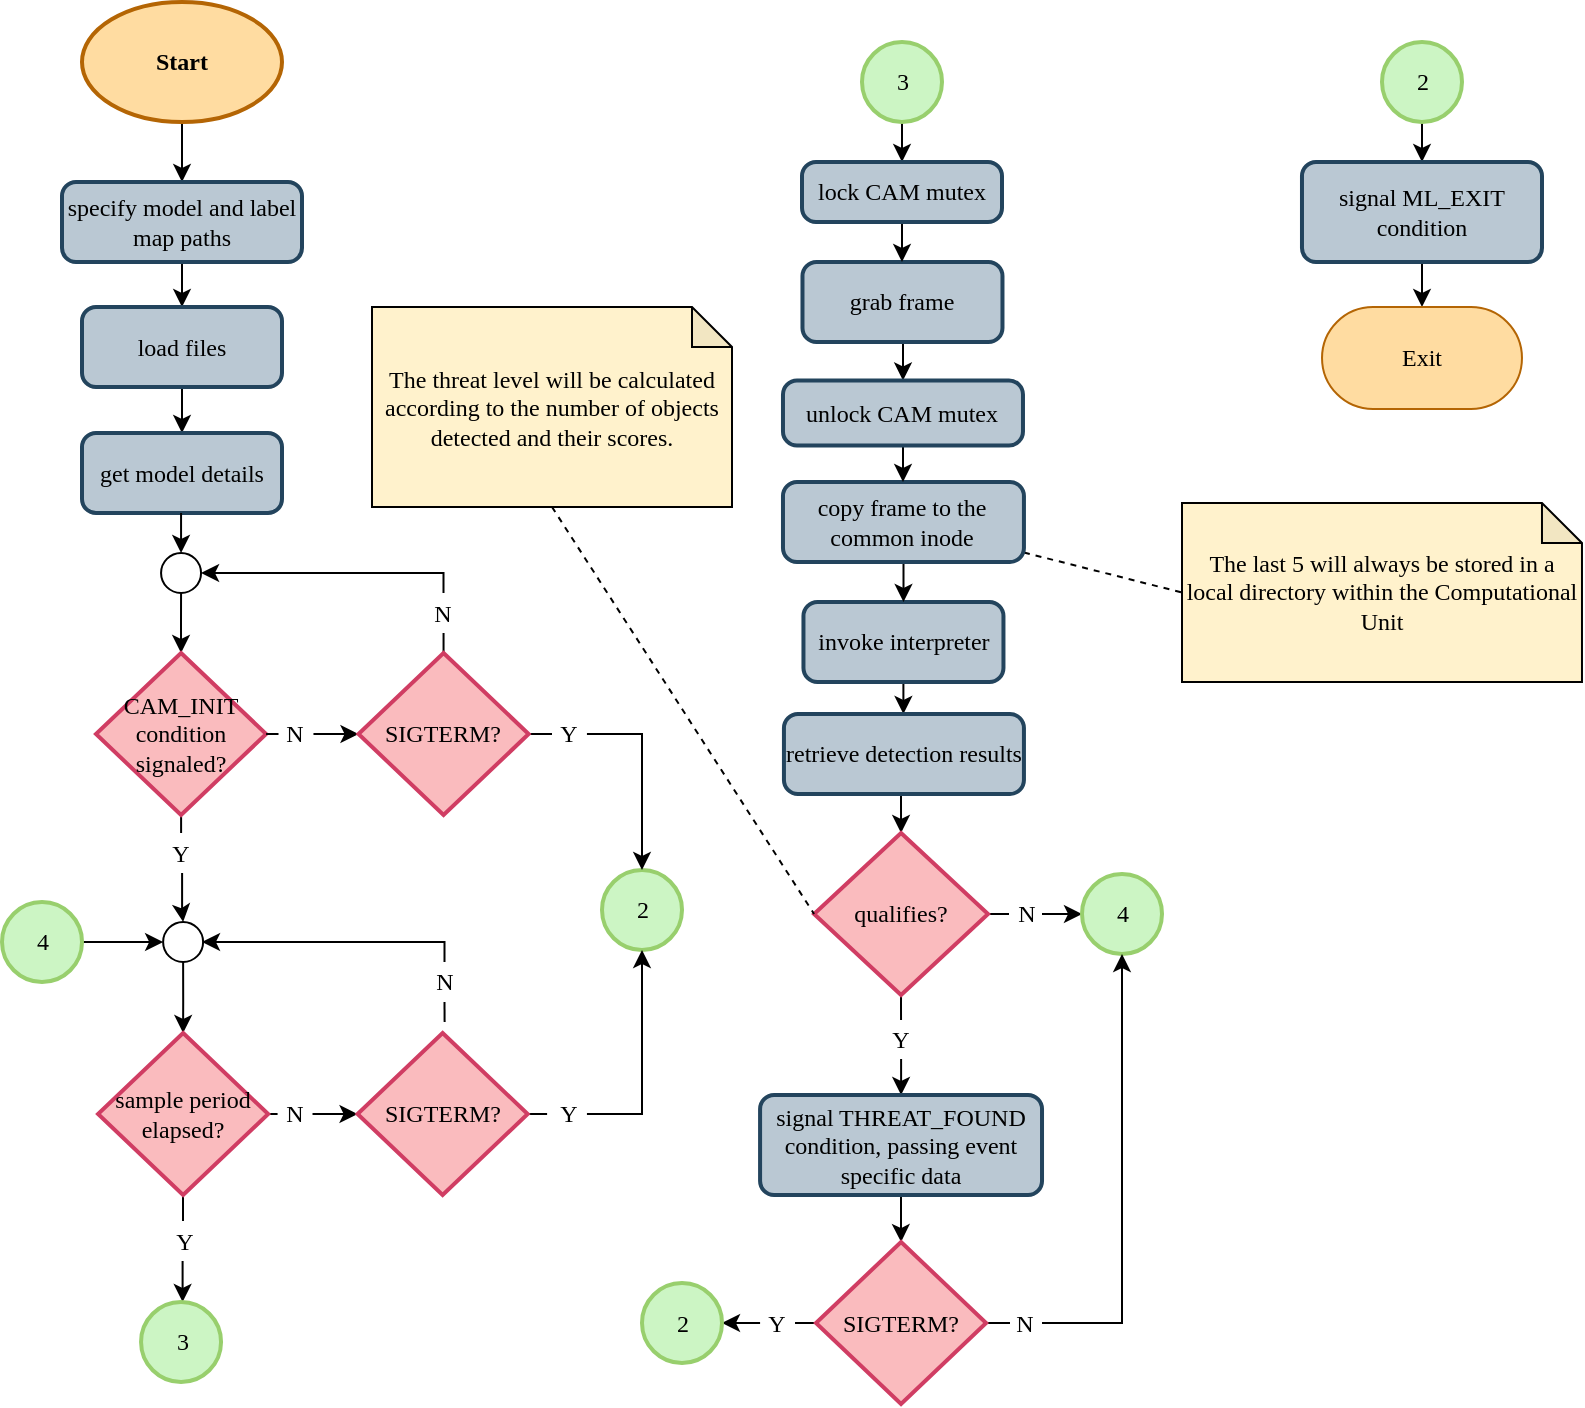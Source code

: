 <mxfile version="13.9.9" type="device"><diagram id="vXdH0S8YqX3_sipvJm4k" name="Page-1"><mxGraphModel dx="741" dy="853" grid="1" gridSize="10" guides="1" tooltips="1" connect="1" arrows="1" fold="1" page="1" pageScale="1" pageWidth="1169" pageHeight="827" math="0" shadow="0"><root><mxCell id="0"/><mxCell id="1" parent="0"/><mxCell id="vJJRkY_E1fFLDRJeFHy0-17" style="edgeStyle=orthogonalEdgeStyle;rounded=0;orthogonalLoop=1;jettySize=auto;html=1;fontFamily=Consolas;" parent="1" source="vJJRkY_E1fFLDRJeFHy0-15" target="FZDzKJWdcv1jhxUuc68p-1" edge="1"><mxGeometry relative="1" as="geometry"><mxPoint x="400" y="110" as="targetPoint"/></mxGeometry></mxCell><mxCell id="vJJRkY_E1fFLDRJeFHy0-15" value="Start" style="strokeWidth=2;html=1;shape=mxgraph.flowchart.start_1;whiteSpace=wrap;fontStyle=1;strokeColor=#b46504;fillColor=#FFDCA1;fontFamily=Consolas;" parent="1" vertex="1"><mxGeometry x="350" y="20" width="100" height="60" as="geometry"/></mxCell><mxCell id="FZDzKJWdcv1jhxUuc68p-9" style="edgeStyle=orthogonalEdgeStyle;rounded=0;orthogonalLoop=1;jettySize=auto;html=1;" parent="1" source="FZDzKJWdcv1jhxUuc68p-1" target="FZDzKJWdcv1jhxUuc68p-3" edge="1"><mxGeometry relative="1" as="geometry"/></mxCell><mxCell id="FZDzKJWdcv1jhxUuc68p-1" value="specify model and label map paths" style="rounded=1;whiteSpace=wrap;html=1;absoluteArcSize=1;arcSize=14;strokeWidth=2;fillColor=#bac8d3;strokeColor=#23445d;fontFamily=Consolas;" parent="1" vertex="1"><mxGeometry x="340" y="110" width="120" height="40" as="geometry"/></mxCell><mxCell id="FZDzKJWdcv1jhxUuc68p-10" style="edgeStyle=orthogonalEdgeStyle;rounded=0;orthogonalLoop=1;jettySize=auto;html=1;" parent="1" source="FZDzKJWdcv1jhxUuc68p-3" target="FZDzKJWdcv1jhxUuc68p-4" edge="1"><mxGeometry relative="1" as="geometry"/></mxCell><mxCell id="FZDzKJWdcv1jhxUuc68p-3" value="load files" style="rounded=1;whiteSpace=wrap;html=1;absoluteArcSize=1;arcSize=14;strokeWidth=2;fillColor=#bac8d3;strokeColor=#23445d;fontFamily=Consolas;" parent="1" vertex="1"><mxGeometry x="350" y="172.5" width="100" height="40" as="geometry"/></mxCell><mxCell id="FZDzKJWdcv1jhxUuc68p-4" value="get model details" style="rounded=1;whiteSpace=wrap;html=1;absoluteArcSize=1;arcSize=14;strokeWidth=2;fillColor=#bac8d3;strokeColor=#23445d;fontFamily=Consolas;" parent="1" vertex="1"><mxGeometry x="350" y="235.5" width="100" height="40" as="geometry"/></mxCell><mxCell id="z5qR5-7oXWPcl_UgUKL2-1" style="edgeStyle=orthogonalEdgeStyle;rounded=0;orthogonalLoop=1;jettySize=auto;html=1;startArrow=none;startFill=0;endArrow=classic;endFill=1;entryX=0.5;entryY=0;entryDx=0;entryDy=0;entryPerimeter=0;" parent="1" source="z5qR5-7oXWPcl_UgUKL2-5" target="z5qR5-7oXWPcl_UgUKL2-4" edge="1"><mxGeometry relative="1" as="geometry"><Array as="points"><mxPoint x="399.25" y="330.5"/><mxPoint x="399.25" y="330.5"/></Array></mxGeometry></mxCell><mxCell id="z5qR5-7oXWPcl_UgUKL2-2" style="edgeStyle=orthogonalEdgeStyle;rounded=0;orthogonalLoop=1;jettySize=auto;html=1;entryX=0;entryY=0.5;entryDx=0;entryDy=0;startArrow=none;startFill=0;endArrow=classic;endFill=1;entryPerimeter=0;" parent="1" source="z5qR5-7oXWPcl_UgUKL2-7" target="z5qR5-7oXWPcl_UgUKL2-13" edge="1"><mxGeometry relative="1" as="geometry"><Array as="points"><mxPoint x="472.25" y="385.5"/><mxPoint x="497.25" y="386.5"/></Array></mxGeometry></mxCell><mxCell id="z5qR5-7oXWPcl_UgUKL2-3" style="edgeStyle=orthogonalEdgeStyle;rounded=0;orthogonalLoop=1;jettySize=auto;html=1;entryX=0.5;entryY=0;entryDx=0;entryDy=0;startArrow=none;startFill=0;endArrow=none;endFill=0;" parent="1" source="z5qR5-7oXWPcl_UgUKL2-4" target="z5qR5-7oXWPcl_UgUKL2-10" edge="1"><mxGeometry relative="1" as="geometry"><Array as="points"><mxPoint x="399.25" y="435.5"/><mxPoint x="399.25" y="435.5"/></Array></mxGeometry></mxCell><mxCell id="z5qR5-7oXWPcl_UgUKL2-4" value="CAM_INIT condition signaled?" style="strokeWidth=2;html=1;shape=mxgraph.flowchart.decision;whiteSpace=wrap;fillColor=#FABBBE;strokeColor=#D03D63;fontFamily=Consolas;" parent="1" vertex="1"><mxGeometry x="357" y="345.5" width="85.05" height="81" as="geometry"/></mxCell><mxCell id="z5qR5-7oXWPcl_UgUKL2-5" value="" style="ellipse;whiteSpace=wrap;html=1;aspect=fixed;fontFamily=Consolas;" parent="1" vertex="1"><mxGeometry x="389.53" y="295.5" width="20" height="20" as="geometry"/></mxCell><mxCell id="z5qR5-7oXWPcl_UgUKL2-6" style="edgeStyle=orthogonalEdgeStyle;rounded=0;orthogonalLoop=1;jettySize=auto;html=1;startArrow=none;startFill=0;endArrow=classic;endFill=1;entryX=0.5;entryY=0;entryDx=0;entryDy=0;" parent="1" target="z5qR5-7oXWPcl_UgUKL2-5" edge="1"><mxGeometry relative="1" as="geometry"><mxPoint x="399.53" y="275.5" as="sourcePoint"/><mxPoint x="399.25" y="265.5" as="targetPoint"/><Array as="points"><mxPoint x="399.25" y="275.5"/></Array></mxGeometry></mxCell><mxCell id="z5qR5-7oXWPcl_UgUKL2-7" value="N" style="text;html=1;strokeColor=none;fillColor=none;align=center;verticalAlign=middle;whiteSpace=wrap;rounded=0;fontFamily=Consolas;" parent="1" vertex="1"><mxGeometry x="448.26" y="376" width="17.47" height="20" as="geometry"/></mxCell><mxCell id="z5qR5-7oXWPcl_UgUKL2-8" style="edgeStyle=orthogonalEdgeStyle;rounded=0;orthogonalLoop=1;jettySize=auto;html=1;entryX=0;entryY=0.5;entryDx=0;entryDy=0;startArrow=none;startFill=0;endArrow=none;endFill=0;" parent="1" source="z5qR5-7oXWPcl_UgUKL2-4" target="z5qR5-7oXWPcl_UgUKL2-7" edge="1"><mxGeometry relative="1" as="geometry"><mxPoint x="442.05" y="386.024" as="sourcePoint"/><mxPoint x="409.53" y="315.5" as="targetPoint"/><Array as="points"><mxPoint x="448.25" y="386.5"/><mxPoint x="448.25" y="386.5"/></Array></mxGeometry></mxCell><mxCell id="z5qR5-7oXWPcl_UgUKL2-22" style="edgeStyle=orthogonalEdgeStyle;rounded=0;orthogonalLoop=1;jettySize=auto;html=1;entryX=0.5;entryY=0;entryDx=0;entryDy=0;" parent="1" source="z5qR5-7oXWPcl_UgUKL2-10" target="z5qR5-7oXWPcl_UgUKL2-21" edge="1"><mxGeometry relative="1" as="geometry"><mxPoint x="399.8" y="491" as="sourcePoint"/><Array as="points"/></mxGeometry></mxCell><mxCell id="z5qR5-7oXWPcl_UgUKL2-10" value="Y" style="text;html=1;strokeColor=none;fillColor=none;align=center;verticalAlign=middle;whiteSpace=wrap;rounded=0;fontFamily=Consolas;" parent="1" vertex="1"><mxGeometry x="391.26" y="435.5" width="17.47" height="20" as="geometry"/></mxCell><mxCell id="z5qR5-7oXWPcl_UgUKL2-11" style="edgeStyle=orthogonalEdgeStyle;rounded=0;orthogonalLoop=1;jettySize=auto;html=1;entryX=0.5;entryY=1;entryDx=0;entryDy=0;startArrow=none;startFill=0;endArrow=none;endFill=0;" parent="1" source="z5qR5-7oXWPcl_UgUKL2-13" edge="1"><mxGeometry relative="1" as="geometry"><mxPoint x="530.775" y="335.5" as="targetPoint"/><Array as="points"><mxPoint x="531.25" y="345.5"/><mxPoint x="531.25" y="345.5"/></Array></mxGeometry></mxCell><mxCell id="z5qR5-7oXWPcl_UgUKL2-12" style="edgeStyle=orthogonalEdgeStyle;rounded=0;orthogonalLoop=1;jettySize=auto;html=1;entryX=0;entryY=0.5;entryDx=0;entryDy=0;startArrow=none;startFill=0;endArrow=none;endFill=0;exitX=1;exitY=0.5;exitDx=0;exitDy=0;exitPerimeter=0;" parent="1" source="z5qR5-7oXWPcl_UgUKL2-13" target="z5qR5-7oXWPcl_UgUKL2-18" edge="1"><mxGeometry relative="1" as="geometry"><Array as="points"><mxPoint x="580" y="386"/><mxPoint x="580" y="386"/></Array><mxPoint x="580.43" y="435" as="sourcePoint"/></mxGeometry></mxCell><mxCell id="z5qR5-7oXWPcl_UgUKL2-13" value="SIGTERM?" style="strokeWidth=2;html=1;shape=mxgraph.flowchart.decision;whiteSpace=wrap;fillColor=#FABBBE;strokeColor=#D03D63;fontFamily=Consolas;" parent="1" vertex="1"><mxGeometry x="488.25" y="345.5" width="85.05" height="81" as="geometry"/></mxCell><mxCell id="z5qR5-7oXWPcl_UgUKL2-14" style="edgeStyle=orthogonalEdgeStyle;rounded=0;orthogonalLoop=1;jettySize=auto;html=1;entryX=1;entryY=0.5;entryDx=0;entryDy=0;startArrow=none;startFill=0;endArrow=classic;endFill=1;" parent="1" source="z5qR5-7oXWPcl_UgUKL2-15" target="z5qR5-7oXWPcl_UgUKL2-5" edge="1"><mxGeometry relative="1" as="geometry"><Array as="points"><mxPoint x="498.25" y="305.5"/><mxPoint x="498.25" y="305.5"/></Array></mxGeometry></mxCell><mxCell id="z5qR5-7oXWPcl_UgUKL2-15" value="N" style="text;html=1;strokeColor=none;fillColor=none;align=center;verticalAlign=middle;whiteSpace=wrap;rounded=0;fontFamily=Consolas;" parent="1" vertex="1"><mxGeometry x="522.04" y="315.5" width="17.47" height="20" as="geometry"/></mxCell><mxCell id="z5qR5-7oXWPcl_UgUKL2-16" value="2" style="verticalLabelPosition=middle;verticalAlign=middle;html=1;shape=mxgraph.flowchart.on-page_reference;strokeWidth=2;align=center;labelPosition=center;fillColor=#CCF5C4;strokeColor=#98CF6D;fontFamily=Consolas;" parent="1" vertex="1"><mxGeometry x="610" y="454" width="40" height="40" as="geometry"/></mxCell><mxCell id="z5qR5-7oXWPcl_UgUKL2-17" style="edgeStyle=orthogonalEdgeStyle;rounded=0;orthogonalLoop=1;jettySize=auto;html=1;entryX=0.5;entryY=0;entryDx=0;entryDy=0;entryPerimeter=0;startArrow=none;startFill=0;endArrow=classic;endFill=1;" parent="1" source="z5qR5-7oXWPcl_UgUKL2-18" target="z5qR5-7oXWPcl_UgUKL2-16" edge="1"><mxGeometry relative="1" as="geometry"><Array as="points"><mxPoint x="630" y="386"/></Array></mxGeometry></mxCell><mxCell id="z5qR5-7oXWPcl_UgUKL2-18" value="Y" style="text;html=1;strokeColor=none;fillColor=none;align=center;verticalAlign=middle;whiteSpace=wrap;rounded=0;fontFamily=Consolas;" parent="1" vertex="1"><mxGeometry x="585" y="376" width="17.47" height="20" as="geometry"/></mxCell><mxCell id="z5qR5-7oXWPcl_UgUKL2-23" style="edgeStyle=orthogonalEdgeStyle;rounded=0;orthogonalLoop=1;jettySize=auto;html=1;" parent="1" source="z5qR5-7oXWPcl_UgUKL2-21" target="z5qR5-7oXWPcl_UgUKL2-59" edge="1"><mxGeometry relative="1" as="geometry"><mxPoint x="399.765" y="510.0" as="targetPoint"/></mxGeometry></mxCell><mxCell id="z5qR5-7oXWPcl_UgUKL2-21" value="" style="ellipse;whiteSpace=wrap;html=1;aspect=fixed;fontFamily=Consolas;" parent="1" vertex="1"><mxGeometry x="390.56" y="480" width="20" height="20" as="geometry"/></mxCell><mxCell id="z5qR5-7oXWPcl_UgUKL2-25" style="edgeStyle=orthogonalEdgeStyle;rounded=0;orthogonalLoop=1;jettySize=auto;html=1;entryX=0;entryY=0.5;entryDx=0;entryDy=0;" parent="1" source="z5qR5-7oXWPcl_UgUKL2-24" target="z5qR5-7oXWPcl_UgUKL2-21" edge="1"><mxGeometry relative="1" as="geometry"/></mxCell><mxCell id="z5qR5-7oXWPcl_UgUKL2-24" value="4" style="verticalLabelPosition=middle;verticalAlign=middle;html=1;shape=mxgraph.flowchart.on-page_reference;strokeWidth=2;align=center;labelPosition=center;fillColor=#CCF5C4;strokeColor=#98CF6D;fontFamily=Consolas;" parent="1" vertex="1"><mxGeometry x="310.0" y="470" width="40" height="40" as="geometry"/></mxCell><mxCell id="z5qR5-7oXWPcl_UgUKL2-37" style="edgeStyle=orthogonalEdgeStyle;rounded=0;orthogonalLoop=1;jettySize=auto;html=1;endArrow=classic;endFill=1;entryX=0.5;entryY=0;entryDx=0;entryDy=0;exitX=0.5;exitY=1;exitDx=0;exitDy=0;exitPerimeter=0;" parent="1" source="z5qR5-7oXWPcl_UgUKL2-35" target="l7ri1vHig12fp2ApWMcV-38" edge="1"><mxGeometry relative="1" as="geometry"><mxPoint x="770" y="90" as="sourcePoint"/><mxPoint x="760.24" y="109" as="targetPoint"/><Array as="points"><mxPoint x="760" y="90"/><mxPoint x="760" y="90"/></Array></mxGeometry></mxCell><mxCell id="z5qR5-7oXWPcl_UgUKL2-35" value="3" style="verticalLabelPosition=middle;verticalAlign=middle;html=1;shape=mxgraph.flowchart.on-page_reference;strokeWidth=2;align=center;labelPosition=center;fillColor=#CCF5C4;strokeColor=#98CF6D;fontFamily=Consolas;" parent="1" vertex="1"><mxGeometry x="740" y="40" width="40" height="40" as="geometry"/></mxCell><mxCell id="l7ri1vHig12fp2ApWMcV-41" style="edgeStyle=orthogonalEdgeStyle;rounded=0;orthogonalLoop=1;jettySize=auto;html=1;entryX=0.5;entryY=0;entryDx=0;entryDy=0;endArrow=classic;endFill=1;" parent="1" source="z5qR5-7oXWPcl_UgUKL2-48" target="l7ri1vHig12fp2ApWMcV-40" edge="1"><mxGeometry relative="1" as="geometry"><Array as="points"><mxPoint x="760" y="200"/></Array></mxGeometry></mxCell><mxCell id="z5qR5-7oXWPcl_UgUKL2-48" value="grab frame" style="rounded=1;whiteSpace=wrap;html=1;absoluteArcSize=1;arcSize=14;strokeWidth=2;fillColor=#bac8d3;strokeColor=#23445d;fontFamily=Consolas;" parent="1" vertex="1"><mxGeometry x="710.24" y="150" width="100" height="40" as="geometry"/></mxCell><mxCell id="z5qR5-7oXWPcl_UgUKL2-49" style="edgeStyle=orthogonalEdgeStyle;rounded=0;orthogonalLoop=1;jettySize=auto;html=1;" parent="1" source="z5qR5-7oXWPcl_UgUKL2-50" target="z5qR5-7oXWPcl_UgUKL2-52" edge="1"><mxGeometry relative="1" as="geometry"><Array as="points"><mxPoint x="761" y="370"/><mxPoint x="761" y="370"/></Array></mxGeometry></mxCell><mxCell id="z5qR5-7oXWPcl_UgUKL2-50" value="invoke interpreter" style="rounded=1;whiteSpace=wrap;html=1;absoluteArcSize=1;arcSize=14;strokeWidth=2;fillColor=#bac8d3;strokeColor=#23445d;fontFamily=Consolas;" parent="1" vertex="1"><mxGeometry x="710.73" y="320" width="100" height="40" as="geometry"/></mxCell><mxCell id="z5qR5-7oXWPcl_UgUKL2-51" style="edgeStyle=orthogonalEdgeStyle;rounded=0;orthogonalLoop=1;jettySize=auto;html=1;entryX=0.5;entryY=0;entryDx=0;entryDy=0;entryPerimeter=0;" parent="1" edge="1"><mxGeometry relative="1" as="geometry"><mxPoint x="759.525" y="403" as="targetPoint"/><Array as="points"><mxPoint x="760" y="397.5"/><mxPoint x="759" y="397.5"/></Array><mxPoint x="760.029" y="383.5" as="sourcePoint"/></mxGeometry></mxCell><mxCell id="5Owr2-AN-cpRNcY6qbxK-3" style="edgeStyle=orthogonalEdgeStyle;rounded=0;orthogonalLoop=1;jettySize=auto;html=1;exitX=0.5;exitY=1;exitDx=0;exitDy=0;entryX=0.5;entryY=0;entryDx=0;entryDy=0;entryPerimeter=0;endArrow=classic;endFill=1;" parent="1" source="z5qR5-7oXWPcl_UgUKL2-52" target="z5qR5-7oXWPcl_UgUKL2-89" edge="1"><mxGeometry relative="1" as="geometry"/></mxCell><mxCell id="z5qR5-7oXWPcl_UgUKL2-52" value="retrieve detection results" style="rounded=1;whiteSpace=wrap;html=1;absoluteArcSize=1;arcSize=14;strokeWidth=2;fillColor=#bac8d3;strokeColor=#23445d;fontFamily=Consolas;" parent="1" vertex="1"><mxGeometry x="700.97" y="376" width="120" height="40" as="geometry"/></mxCell><mxCell id="z5qR5-7oXWPcl_UgUKL2-54" style="edgeStyle=orthogonalEdgeStyle;rounded=0;orthogonalLoop=1;jettySize=auto;html=1;endArrow=classic;endFill=1;" parent="1" source="z5qR5-7oXWPcl_UgUKL2-55" target="z5qR5-7oXWPcl_UgUKL2-50" edge="1"><mxGeometry relative="1" as="geometry"/></mxCell><mxCell id="6nP5QlqzZdxAstr1jpIc-2" style="rounded=0;orthogonalLoop=1;jettySize=auto;html=1;entryX=0;entryY=0.5;entryDx=0;entryDy=0;entryPerimeter=0;dashed=1;endArrow=none;endFill=0;" edge="1" parent="1" source="z5qR5-7oXWPcl_UgUKL2-55" target="6nP5QlqzZdxAstr1jpIc-1"><mxGeometry relative="1" as="geometry"/></mxCell><mxCell id="z5qR5-7oXWPcl_UgUKL2-55" value="copy frame to the common inode" style="rounded=1;whiteSpace=wrap;html=1;absoluteArcSize=1;arcSize=14;strokeWidth=2;fillColor=#bac8d3;strokeColor=#23445d;fontFamily=Consolas;" parent="1" vertex="1"><mxGeometry x="700.49" y="260" width="120.48" height="40" as="geometry"/></mxCell><mxCell id="z5qR5-7oXWPcl_UgUKL2-57" style="edgeStyle=orthogonalEdgeStyle;rounded=0;orthogonalLoop=1;jettySize=auto;html=1;entryX=0;entryY=0.5;entryDx=0;entryDy=0;startArrow=none;startFill=0;endArrow=classic;endFill=1;entryPerimeter=0;exitX=1;exitY=0.5;exitDx=0;exitDy=0;" parent="1" source="z5qR5-7oXWPcl_UgUKL2-61" target="z5qR5-7oXWPcl_UgUKL2-67" edge="1"><mxGeometry relative="1" as="geometry"><Array as="points"/></mxGeometry></mxCell><mxCell id="z5qR5-7oXWPcl_UgUKL2-58" style="edgeStyle=orthogonalEdgeStyle;rounded=0;orthogonalLoop=1;jettySize=auto;html=1;entryX=0.5;entryY=0;entryDx=0;entryDy=0;startArrow=none;startFill=0;endArrow=none;endFill=0;" parent="1" edge="1"><mxGeometry relative="1" as="geometry"><Array as="points"><mxPoint x="400.73" y="629.5"/></Array><mxPoint x="400.486" y="616.5" as="sourcePoint"/><mxPoint x="400.495" y="629.5" as="targetPoint"/></mxGeometry></mxCell><mxCell id="z5qR5-7oXWPcl_UgUKL2-80" style="edgeStyle=orthogonalEdgeStyle;rounded=0;orthogonalLoop=1;jettySize=auto;html=1;entryX=0;entryY=0.5;entryDx=0;entryDy=0;endArrow=none;endFill=0;" parent="1" source="z5qR5-7oXWPcl_UgUKL2-59" target="z5qR5-7oXWPcl_UgUKL2-61" edge="1"><mxGeometry relative="1" as="geometry"><Array as="points"><mxPoint x="442.53" y="576.5"/><mxPoint x="442.53" y="576.5"/></Array></mxGeometry></mxCell><mxCell id="z5qR5-7oXWPcl_UgUKL2-59" value="sample period elapsed?" style="strokeWidth=2;html=1;shape=mxgraph.flowchart.decision;whiteSpace=wrap;fillColor=#FABBBE;strokeColor=#D03D63;fontFamily=Consolas;" parent="1" vertex="1"><mxGeometry x="358.03" y="535.5" width="85.05" height="81" as="geometry"/></mxCell><mxCell id="z5qR5-7oXWPcl_UgUKL2-61" value="N" style="text;html=1;strokeColor=none;fillColor=none;align=center;verticalAlign=middle;whiteSpace=wrap;rounded=0;fontFamily=Consolas;" parent="1" vertex="1"><mxGeometry x="447.79" y="566" width="17.47" height="20" as="geometry"/></mxCell><mxCell id="z5qR5-7oXWPcl_UgUKL2-63" style="edgeStyle=orthogonalEdgeStyle;rounded=0;orthogonalLoop=1;jettySize=auto;html=1;" parent="1" target="z5qR5-7oXWPcl_UgUKL2-92" edge="1"><mxGeometry relative="1" as="geometry"><mxPoint x="400.302" y="649.5" as="sourcePoint"/><mxPoint x="400.26" y="664" as="targetPoint"/><Array as="points"><mxPoint x="400" y="664"/><mxPoint x="400" y="664"/></Array></mxGeometry></mxCell><mxCell id="z5qR5-7oXWPcl_UgUKL2-64" value="Y" style="text;html=1;strokeColor=none;fillColor=none;align=center;verticalAlign=middle;whiteSpace=wrap;rounded=0;fontFamily=Consolas;" parent="1" vertex="1"><mxGeometry x="392.76" y="629.5" width="17.47" height="20" as="geometry"/></mxCell><mxCell id="z5qR5-7oXWPcl_UgUKL2-75" style="edgeStyle=orthogonalEdgeStyle;rounded=0;orthogonalLoop=1;jettySize=auto;html=1;endArrow=classic;endFill=1;exitX=1;exitY=0.5;exitDx=0;exitDy=0;" parent="1" source="z5qR5-7oXWPcl_UgUKL2-76" target="z5qR5-7oXWPcl_UgUKL2-16" edge="1"><mxGeometry relative="1" as="geometry"><Array as="points"><mxPoint x="630" y="576"/></Array></mxGeometry></mxCell><mxCell id="z5qR5-7oXWPcl_UgUKL2-77" style="edgeStyle=orthogonalEdgeStyle;rounded=0;orthogonalLoop=1;jettySize=auto;html=1;endArrow=none;endFill=0;exitX=1;exitY=0.5;exitDx=0;exitDy=0;exitPerimeter=0;" parent="1" source="z5qR5-7oXWPcl_UgUKL2-67" edge="1"><mxGeometry relative="1" as="geometry"><mxPoint x="582.53" y="575.985" as="targetPoint"/><Array as="points"><mxPoint x="582.53" y="576.5"/><mxPoint x="582.53" y="576.5"/></Array></mxGeometry></mxCell><mxCell id="z5qR5-7oXWPcl_UgUKL2-67" value="SIGTERM?" style="strokeWidth=2;html=1;shape=mxgraph.flowchart.decision;whiteSpace=wrap;fillColor=#FABBBE;strokeColor=#D03D63;fontFamily=Consolas;" parent="1" vertex="1"><mxGeometry x="487.78" y="535.5" width="85.05" height="81" as="geometry"/></mxCell><mxCell id="z5qR5-7oXWPcl_UgUKL2-76" value="Y" style="text;html=1;strokeColor=none;fillColor=none;align=center;verticalAlign=middle;whiteSpace=wrap;rounded=0;fontFamily=Consolas;" parent="1" vertex="1"><mxGeometry x="585" y="566" width="17.47" height="20" as="geometry"/></mxCell><mxCell id="z5qR5-7oXWPcl_UgUKL2-82" style="edgeStyle=orthogonalEdgeStyle;rounded=0;orthogonalLoop=1;jettySize=auto;html=1;entryX=0.5;entryY=1;entryDx=0;entryDy=0;startArrow=none;startFill=0;endArrow=none;endFill=0;" parent="1" edge="1"><mxGeometry relative="1" as="geometry"><mxPoint x="531.245" y="520" as="targetPoint"/><Array as="points"><mxPoint x="531.72" y="530"/><mxPoint x="531.72" y="530"/></Array><mxPoint x="531.303" y="530" as="sourcePoint"/></mxGeometry></mxCell><mxCell id="z5qR5-7oXWPcl_UgUKL2-83" style="edgeStyle=orthogonalEdgeStyle;rounded=0;orthogonalLoop=1;jettySize=auto;html=1;entryX=1;entryY=0.5;entryDx=0;entryDy=0;startArrow=none;startFill=0;endArrow=classic;endFill=1;" parent="1" source="z5qR5-7oXWPcl_UgUKL2-84" edge="1"><mxGeometry relative="1" as="geometry"><Array as="points"><mxPoint x="531" y="490"/></Array><mxPoint x="410.0" y="490" as="targetPoint"/></mxGeometry></mxCell><mxCell id="z5qR5-7oXWPcl_UgUKL2-84" value="N" style="text;html=1;strokeColor=none;fillColor=none;align=center;verticalAlign=middle;whiteSpace=wrap;rounded=0;fontFamily=Consolas;" parent="1" vertex="1"><mxGeometry x="522.51" y="500" width="17.47" height="20" as="geometry"/></mxCell><mxCell id="z5qR5-7oXWPcl_UgUKL2-85" style="edgeStyle=orthogonalEdgeStyle;rounded=0;orthogonalLoop=1;jettySize=auto;html=1;entryX=0.5;entryY=0;entryDx=0;entryDy=0;endArrow=none;endFill=0;exitX=0.5;exitY=1;exitDx=0;exitDy=0;exitPerimeter=0;" parent="1" edge="1"><mxGeometry relative="1" as="geometry"><mxPoint x="759.525" y="517" as="sourcePoint"/><mxPoint x="759.525" y="529" as="targetPoint"/><Array as="points"><mxPoint x="760" y="520.5"/><mxPoint x="760" y="520.5"/></Array></mxGeometry></mxCell><mxCell id="z5qR5-7oXWPcl_UgUKL2-94" style="edgeStyle=orthogonalEdgeStyle;rounded=0;orthogonalLoop=1;jettySize=auto;html=1;endArrow=classic;endFill=1;" parent="1" source="z5qR5-7oXWPcl_UgUKL2-86" target="z5qR5-7oXWPcl_UgUKL2-93" edge="1"><mxGeometry relative="1" as="geometry"><Array as="points"><mxPoint x="760" y="557"/><mxPoint x="760" y="557"/></Array></mxGeometry></mxCell><mxCell id="z5qR5-7oXWPcl_UgUKL2-86" value="Y" style="text;html=1;strokeColor=none;fillColor=none;align=center;verticalAlign=middle;whiteSpace=wrap;rounded=0;fontFamily=Consolas;" parent="1" vertex="1"><mxGeometry x="750.79" y="528.5" width="17.47" height="20" as="geometry"/></mxCell><mxCell id="z5qR5-7oXWPcl_UgUKL2-87" style="edgeStyle=orthogonalEdgeStyle;rounded=0;orthogonalLoop=1;jettySize=auto;html=1;endArrow=classic;endFill=1;exitX=1;exitY=0.5;exitDx=0;exitDy=0;" parent="1" source="z5qR5-7oXWPcl_UgUKL2-91" target="z5qR5-7oXWPcl_UgUKL2-90" edge="1"><mxGeometry relative="1" as="geometry"/></mxCell><mxCell id="z5qR5-7oXWPcl_UgUKL2-88" style="edgeStyle=orthogonalEdgeStyle;rounded=0;orthogonalLoop=1;jettySize=auto;html=1;entryX=0;entryY=0.5;entryDx=0;entryDy=0;endArrow=none;endFill=0;exitX=1;exitY=0.5;exitDx=0;exitDy=0;exitPerimeter=0;" parent="1" source="z5qR5-7oXWPcl_UgUKL2-89" target="z5qR5-7oXWPcl_UgUKL2-91" edge="1"><mxGeometry relative="1" as="geometry"><mxPoint x="808" y="460" as="sourcePoint"/><Array as="points"/></mxGeometry></mxCell><mxCell id="z5qR5-7oXWPcl_UgUKL2-89" value="qualifies?" style="strokeWidth=2;html=1;shape=mxgraph.flowchart.decision;whiteSpace=wrap;fillColor=#FABBBE;strokeColor=#D03D63;fontFamily=Consolas;" parent="1" vertex="1"><mxGeometry x="716.04" y="435.5" width="86.97" height="81" as="geometry"/></mxCell><mxCell id="z5qR5-7oXWPcl_UgUKL2-90" value="4" style="verticalLabelPosition=middle;verticalAlign=middle;html=1;shape=mxgraph.flowchart.on-page_reference;strokeWidth=2;align=center;labelPosition=center;fillColor=#CCF5C4;strokeColor=#98CF6D;fontFamily=Consolas;" parent="1" vertex="1"><mxGeometry x="850" y="456" width="40" height="40" as="geometry"/></mxCell><mxCell id="z5qR5-7oXWPcl_UgUKL2-91" value="N" style="text;html=1;strokeColor=none;fillColor=none;align=center;verticalAlign=middle;whiteSpace=wrap;rounded=0;fontFamily=Consolas;" parent="1" vertex="1"><mxGeometry x="813.5" y="466" width="17.47" height="20" as="geometry"/></mxCell><mxCell id="z5qR5-7oXWPcl_UgUKL2-92" value="3" style="verticalLabelPosition=middle;verticalAlign=middle;html=1;shape=mxgraph.flowchart.on-page_reference;strokeWidth=2;align=center;labelPosition=center;fillColor=#CCF5C4;strokeColor=#98CF6D;fontFamily=Consolas;" parent="1" vertex="1"><mxGeometry x="379.52" y="670" width="40" height="40" as="geometry"/></mxCell><mxCell id="l7ri1vHig12fp2ApWMcV-4" style="edgeStyle=orthogonalEdgeStyle;rounded=0;orthogonalLoop=1;jettySize=auto;html=1;endArrow=classic;endFill=1;" parent="1" source="z5qR5-7oXWPcl_UgUKL2-93" target="l7ri1vHig12fp2ApWMcV-3" edge="1"><mxGeometry relative="1" as="geometry"/></mxCell><mxCell id="z5qR5-7oXWPcl_UgUKL2-93" value="signal THREAT_FOUND condition, passing event specific data" style="rounded=1;whiteSpace=wrap;html=1;absoluteArcSize=1;arcSize=14;strokeWidth=2;fillColor=#bac8d3;strokeColor=#23445d;fontFamily=Consolas;" parent="1" vertex="1"><mxGeometry x="689.04" y="566.5" width="140.97" height="50" as="geometry"/></mxCell><mxCell id="l7ri1vHig12fp2ApWMcV-2" style="rounded=0;orthogonalLoop=1;jettySize=auto;html=1;entryX=0;entryY=0.5;entryDx=0;entryDy=0;entryPerimeter=0;endArrow=none;endFill=0;dashed=1;exitX=0.5;exitY=1;exitDx=0;exitDy=0;exitPerimeter=0;" parent="1" source="l7ri1vHig12fp2ApWMcV-1" target="z5qR5-7oXWPcl_UgUKL2-89" edge="1"><mxGeometry relative="1" as="geometry"/></mxCell><mxCell id="l7ri1vHig12fp2ApWMcV-1" value="The threat level will be calculated according to the number of objects detected and their scores." style="shape=note;html=1;backgroundOutline=1;darkOpacity=0.05;size=20;fillColor=#fff2cc;strokeColor=#000000;whiteSpace=wrap;fontFamily=Consolas;" parent="1" vertex="1"><mxGeometry x="495" y="172.5" width="180" height="100" as="geometry"/></mxCell><mxCell id="l7ri1vHig12fp2ApWMcV-6" style="edgeStyle=orthogonalEdgeStyle;rounded=0;orthogonalLoop=1;jettySize=auto;html=1;entryX=1;entryY=0.5;entryDx=0;entryDy=0;entryPerimeter=0;endArrow=classic;endFill=1;exitX=0;exitY=0.5;exitDx=0;exitDy=0;" parent="1" source="l7ri1vHig12fp2ApWMcV-10" target="l7ri1vHig12fp2ApWMcV-5" edge="1"><mxGeometry relative="1" as="geometry"><Array as="points"><mxPoint x="690" y="681"/></Array></mxGeometry></mxCell><mxCell id="l7ri1vHig12fp2ApWMcV-7" style="edgeStyle=orthogonalEdgeStyle;rounded=0;orthogonalLoop=1;jettySize=auto;html=1;entryX=0.5;entryY=1;entryDx=0;entryDy=0;entryPerimeter=0;endArrow=classic;endFill=1;exitX=1;exitY=0.5;exitDx=0;exitDy=0;" parent="1" source="l7ri1vHig12fp2ApWMcV-8" target="z5qR5-7oXWPcl_UgUKL2-90" edge="1"><mxGeometry relative="1" as="geometry"/></mxCell><mxCell id="l7ri1vHig12fp2ApWMcV-9" style="edgeStyle=orthogonalEdgeStyle;rounded=0;orthogonalLoop=1;jettySize=auto;html=1;entryX=0;entryY=0.5;entryDx=0;entryDy=0;endArrow=none;endFill=0;exitX=1;exitY=0.5;exitDx=0;exitDy=0;exitPerimeter=0;" parent="1" source="l7ri1vHig12fp2ApWMcV-3" target="l7ri1vHig12fp2ApWMcV-8" edge="1"><mxGeometry relative="1" as="geometry"><Array as="points"><mxPoint x="814" y="681"/></Array></mxGeometry></mxCell><mxCell id="l7ri1vHig12fp2ApWMcV-11" style="edgeStyle=orthogonalEdgeStyle;rounded=0;orthogonalLoop=1;jettySize=auto;html=1;entryX=1;entryY=0.5;entryDx=0;entryDy=0;endArrow=none;endFill=0;exitX=0;exitY=0.5;exitDx=0;exitDy=0;exitPerimeter=0;" parent="1" source="l7ri1vHig12fp2ApWMcV-3" target="l7ri1vHig12fp2ApWMcV-10" edge="1"><mxGeometry relative="1" as="geometry"><Array as="points"><mxPoint x="718" y="681"/><mxPoint x="718" y="681"/></Array></mxGeometry></mxCell><mxCell id="l7ri1vHig12fp2ApWMcV-3" value="SIGTERM?" style="strokeWidth=2;html=1;shape=mxgraph.flowchart.decision;whiteSpace=wrap;fillColor=#FABBBE;strokeColor=#D03D63;fontFamily=Consolas;" parent="1" vertex="1"><mxGeometry x="717" y="640" width="85.05" height="81" as="geometry"/></mxCell><mxCell id="l7ri1vHig12fp2ApWMcV-5" value="2" style="verticalLabelPosition=middle;verticalAlign=middle;html=1;shape=mxgraph.flowchart.on-page_reference;strokeWidth=2;align=center;labelPosition=center;fillColor=#CCF5C4;strokeColor=#98CF6D;fontFamily=Consolas;" parent="1" vertex="1"><mxGeometry x="630" y="660.5" width="40" height="40" as="geometry"/></mxCell><mxCell id="l7ri1vHig12fp2ApWMcV-8" value="N" style="text;html=1;strokeColor=none;fillColor=none;align=center;verticalAlign=middle;whiteSpace=wrap;rounded=0;fontFamily=Consolas;" parent="1" vertex="1"><mxGeometry x="812.54" y="670.5" width="17.47" height="20" as="geometry"/></mxCell><mxCell id="l7ri1vHig12fp2ApWMcV-10" value="Y" style="text;html=1;strokeColor=none;fillColor=none;align=center;verticalAlign=middle;whiteSpace=wrap;rounded=0;fontFamily=Consolas;" parent="1" vertex="1"><mxGeometry x="689.04" y="670.5" width="17.47" height="20" as="geometry"/></mxCell><mxCell id="l7ri1vHig12fp2ApWMcV-44" style="edgeStyle=orthogonalEdgeStyle;rounded=0;orthogonalLoop=1;jettySize=auto;html=1;endArrow=classic;endFill=1;" parent="1" source="l7ri1vHig12fp2ApWMcV-12" target="l7ri1vHig12fp2ApWMcV-13" edge="1"><mxGeometry relative="1" as="geometry"/></mxCell><mxCell id="l7ri1vHig12fp2ApWMcV-12" value="2" style="verticalLabelPosition=middle;verticalAlign=middle;html=1;shape=mxgraph.flowchart.on-page_reference;strokeWidth=2;align=center;labelPosition=center;fillColor=#CCF5C4;strokeColor=#98CF6D;fontFamily=Consolas;" parent="1" vertex="1"><mxGeometry x="1000" y="40" width="40" height="40" as="geometry"/></mxCell><mxCell id="5Owr2-AN-cpRNcY6qbxK-2" style="edgeStyle=orthogonalEdgeStyle;rounded=0;orthogonalLoop=1;jettySize=auto;html=1;endArrow=classic;endFill=1;" parent="1" source="l7ri1vHig12fp2ApWMcV-13" target="5Owr2-AN-cpRNcY6qbxK-1" edge="1"><mxGeometry relative="1" as="geometry"/></mxCell><mxCell id="l7ri1vHig12fp2ApWMcV-13" value="signal ML_EXIT condition" style="rounded=1;whiteSpace=wrap;html=1;absoluteArcSize=1;arcSize=14;strokeWidth=2;fillColor=#bac8d3;strokeColor=#23445d;fontFamily=Consolas;" parent="1" vertex="1"><mxGeometry x="959.99" y="100" width="120.01" height="50" as="geometry"/></mxCell><mxCell id="l7ri1vHig12fp2ApWMcV-39" style="edgeStyle=orthogonalEdgeStyle;rounded=0;orthogonalLoop=1;jettySize=auto;html=1;entryX=0.5;entryY=0;entryDx=0;entryDy=0;endArrow=classic;endFill=1;" parent="1" source="l7ri1vHig12fp2ApWMcV-38" target="z5qR5-7oXWPcl_UgUKL2-48" edge="1"><mxGeometry relative="1" as="geometry"><Array as="points"><mxPoint x="760" y="150"/><mxPoint x="761" y="150"/></Array></mxGeometry></mxCell><mxCell id="l7ri1vHig12fp2ApWMcV-38" value="lock CAM mutex" style="rounded=1;whiteSpace=wrap;html=1;absoluteArcSize=1;arcSize=14;strokeWidth=2;fillColor=#bac8d3;strokeColor=#23445d;fontFamily=Consolas;" parent="1" vertex="1"><mxGeometry x="710" y="100" width="100" height="30" as="geometry"/></mxCell><mxCell id="l7ri1vHig12fp2ApWMcV-42" style="edgeStyle=orthogonalEdgeStyle;rounded=0;orthogonalLoop=1;jettySize=auto;html=1;endArrow=classic;endFill=1;entryX=0.5;entryY=0;entryDx=0;entryDy=0;" parent="1" source="l7ri1vHig12fp2ApWMcV-40" target="z5qR5-7oXWPcl_UgUKL2-55" edge="1"><mxGeometry relative="1" as="geometry"><Array as="points"><mxPoint x="761" y="260"/><mxPoint x="760" y="260"/></Array></mxGeometry></mxCell><mxCell id="l7ri1vHig12fp2ApWMcV-40" value="unlock CAM&amp;nbsp;mutex" style="rounded=1;whiteSpace=wrap;html=1;absoluteArcSize=1;arcSize=14;strokeWidth=2;fillColor=#bac8d3;strokeColor=#23445d;fontFamily=Consolas;" parent="1" vertex="1"><mxGeometry x="700.49" y="209.25" width="120" height="32.5" as="geometry"/></mxCell><mxCell id="5Owr2-AN-cpRNcY6qbxK-1" value="Exit" style="rounded=1;whiteSpace=wrap;html=1;arcSize=50;fillColor=#FFDCA1;strokeColor=#B46504;fontFamily=Consolas;" parent="1" vertex="1"><mxGeometry x="970.01" y="172.5" width="99.98" height="51" as="geometry"/></mxCell><mxCell id="6nP5QlqzZdxAstr1jpIc-1" value="The last 5 will always be stored in a local directory within the Computational Unit" style="shape=note;html=1;backgroundOutline=1;darkOpacity=0.05;size=20;fillColor=#fff2cc;strokeColor=#000000;whiteSpace=wrap;fontFamily=Consolas;" vertex="1" parent="1"><mxGeometry x="900" y="270.5" width="199.99" height="89.5" as="geometry"/></mxCell></root></mxGraphModel></diagram></mxfile>